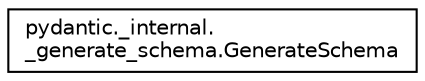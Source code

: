 digraph "Graphical Class Hierarchy"
{
 // LATEX_PDF_SIZE
  edge [fontname="Helvetica",fontsize="10",labelfontname="Helvetica",labelfontsize="10"];
  node [fontname="Helvetica",fontsize="10",shape=record];
  rankdir="LR";
  Node0 [label="pydantic._internal.\l_generate_schema.GenerateSchema",height=0.2,width=0.4,color="black", fillcolor="white", style="filled",URL="$classpydantic_1_1__internal_1_1__generate__schema_1_1GenerateSchema.html",tooltip=" "];
}
